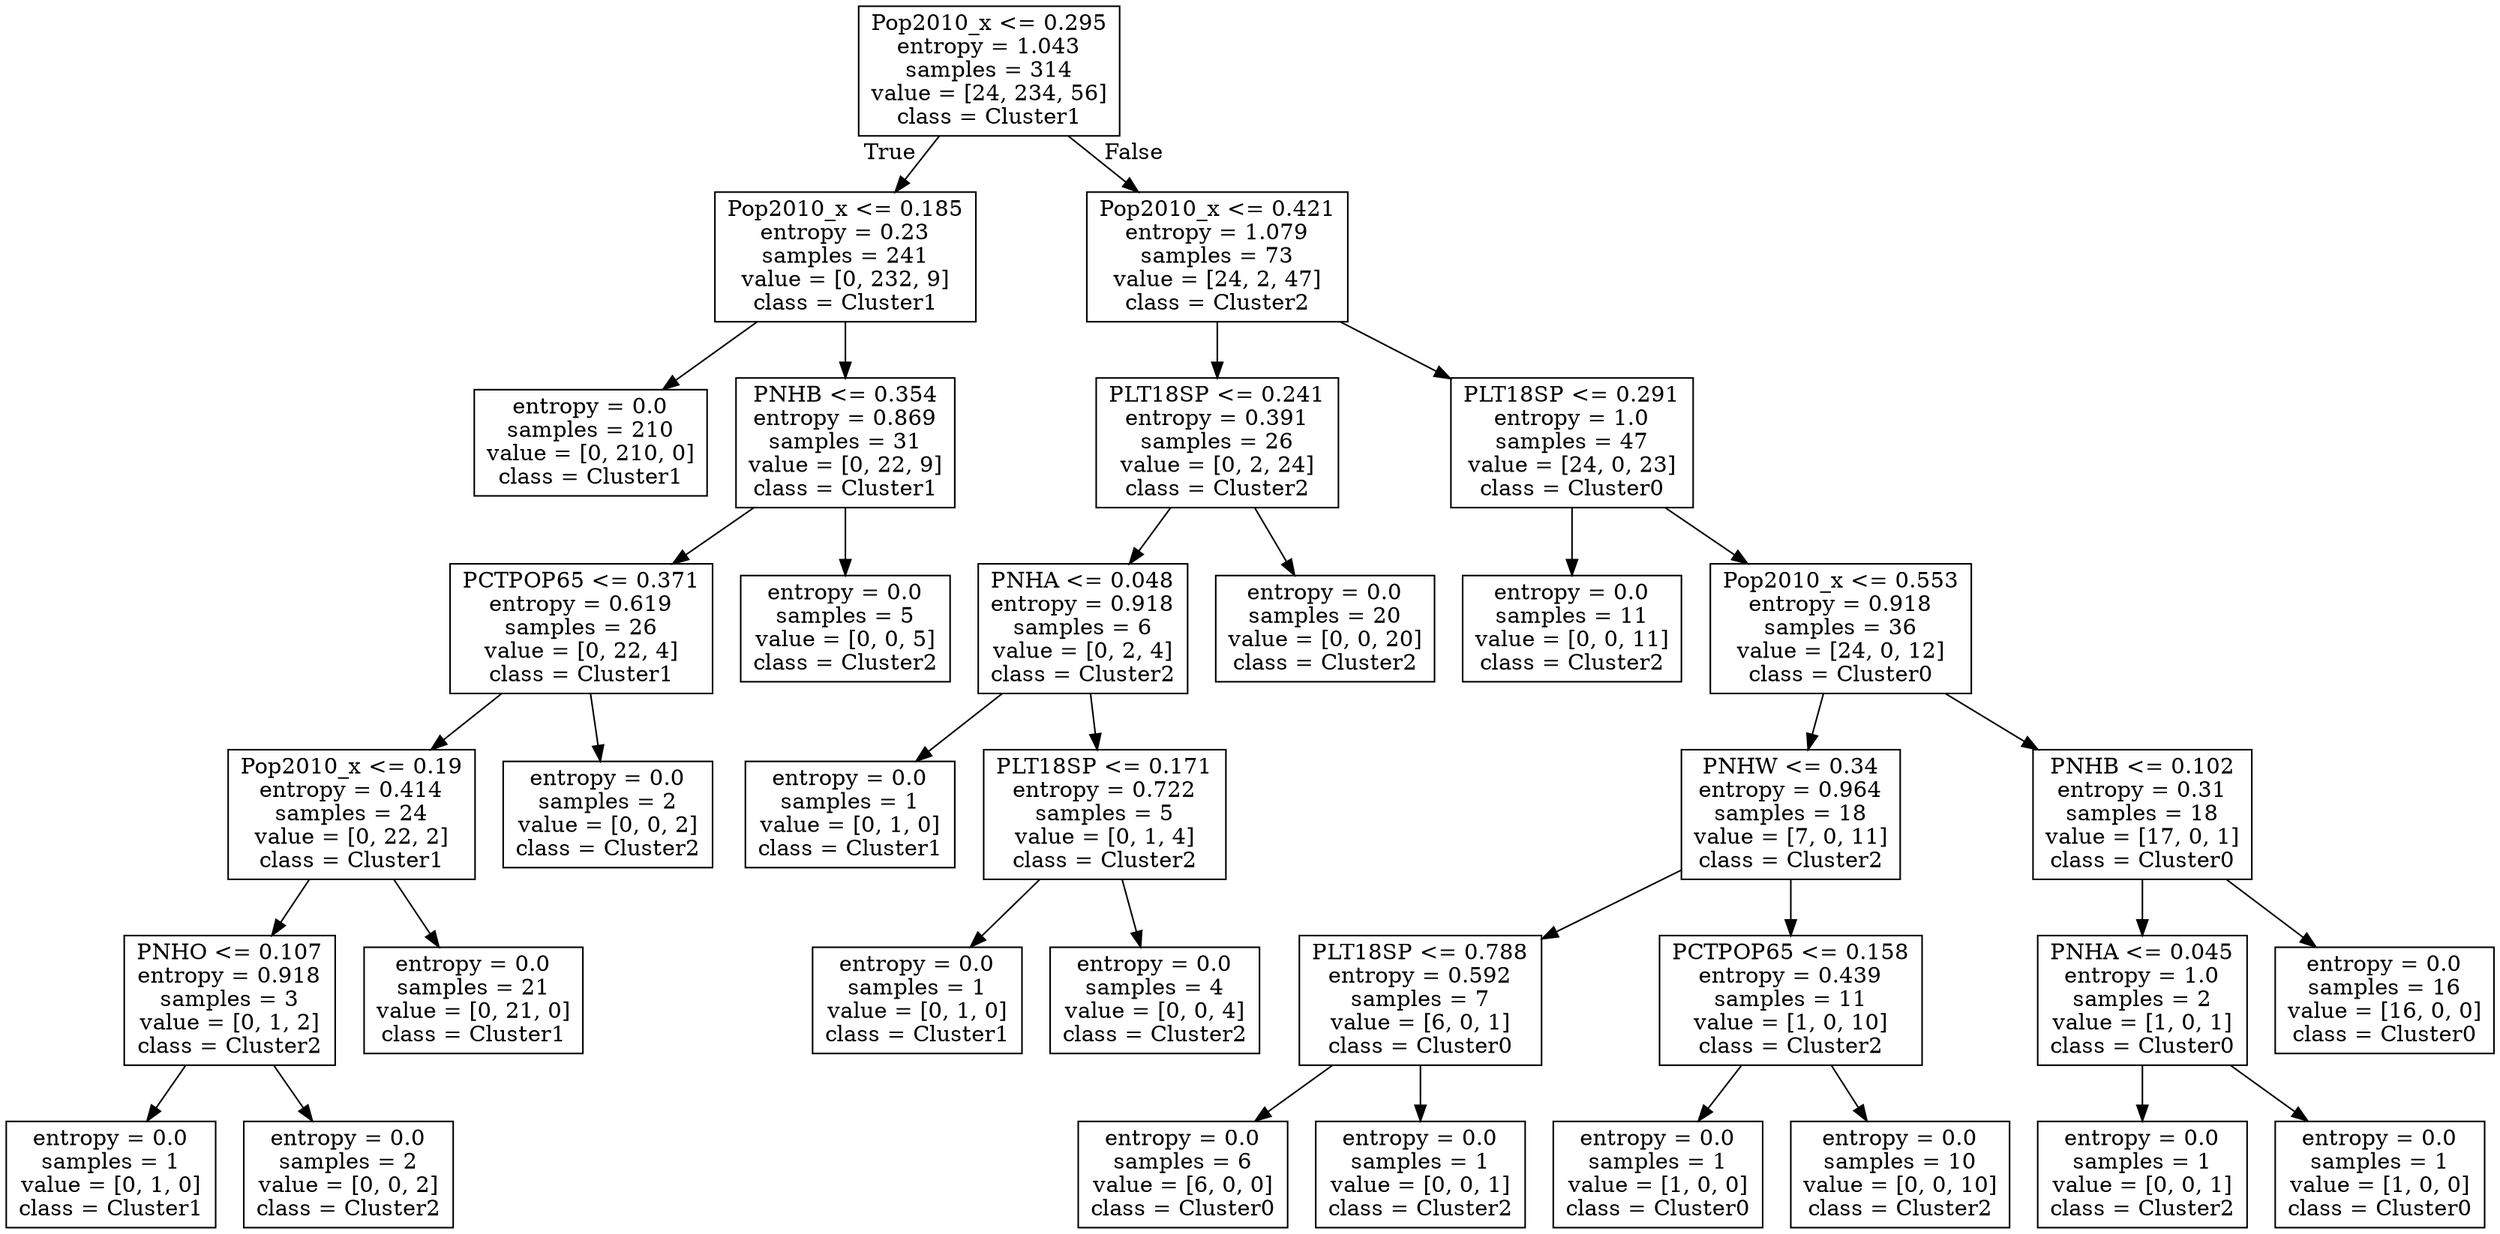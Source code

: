 digraph Tree {
node [shape=box] ;
0 [label="Pop2010_x <= 0.295\nentropy = 1.043\nsamples = 314\nvalue = [24, 234, 56]\nclass = Cluster1"] ;
1 [label="Pop2010_x <= 0.185\nentropy = 0.23\nsamples = 241\nvalue = [0, 232, 9]\nclass = Cluster1"] ;
0 -> 1 [labeldistance=2.5, labelangle=45, headlabel="True"] ;
2 [label="entropy = 0.0\nsamples = 210\nvalue = [0, 210, 0]\nclass = Cluster1"] ;
1 -> 2 ;
3 [label="PNHB <= 0.354\nentropy = 0.869\nsamples = 31\nvalue = [0, 22, 9]\nclass = Cluster1"] ;
1 -> 3 ;
4 [label="PCTPOP65 <= 0.371\nentropy = 0.619\nsamples = 26\nvalue = [0, 22, 4]\nclass = Cluster1"] ;
3 -> 4 ;
5 [label="Pop2010_x <= 0.19\nentropy = 0.414\nsamples = 24\nvalue = [0, 22, 2]\nclass = Cluster1"] ;
4 -> 5 ;
6 [label="PNHO <= 0.107\nentropy = 0.918\nsamples = 3\nvalue = [0, 1, 2]\nclass = Cluster2"] ;
5 -> 6 ;
7 [label="entropy = 0.0\nsamples = 1\nvalue = [0, 1, 0]\nclass = Cluster1"] ;
6 -> 7 ;
8 [label="entropy = 0.0\nsamples = 2\nvalue = [0, 0, 2]\nclass = Cluster2"] ;
6 -> 8 ;
9 [label="entropy = 0.0\nsamples = 21\nvalue = [0, 21, 0]\nclass = Cluster1"] ;
5 -> 9 ;
10 [label="entropy = 0.0\nsamples = 2\nvalue = [0, 0, 2]\nclass = Cluster2"] ;
4 -> 10 ;
11 [label="entropy = 0.0\nsamples = 5\nvalue = [0, 0, 5]\nclass = Cluster2"] ;
3 -> 11 ;
12 [label="Pop2010_x <= 0.421\nentropy = 1.079\nsamples = 73\nvalue = [24, 2, 47]\nclass = Cluster2"] ;
0 -> 12 [labeldistance=2.5, labelangle=-45, headlabel="False"] ;
13 [label="PLT18SP <= 0.241\nentropy = 0.391\nsamples = 26\nvalue = [0, 2, 24]\nclass = Cluster2"] ;
12 -> 13 ;
14 [label="PNHA <= 0.048\nentropy = 0.918\nsamples = 6\nvalue = [0, 2, 4]\nclass = Cluster2"] ;
13 -> 14 ;
15 [label="entropy = 0.0\nsamples = 1\nvalue = [0, 1, 0]\nclass = Cluster1"] ;
14 -> 15 ;
16 [label="PLT18SP <= 0.171\nentropy = 0.722\nsamples = 5\nvalue = [0, 1, 4]\nclass = Cluster2"] ;
14 -> 16 ;
17 [label="entropy = 0.0\nsamples = 1\nvalue = [0, 1, 0]\nclass = Cluster1"] ;
16 -> 17 ;
18 [label="entropy = 0.0\nsamples = 4\nvalue = [0, 0, 4]\nclass = Cluster2"] ;
16 -> 18 ;
19 [label="entropy = 0.0\nsamples = 20\nvalue = [0, 0, 20]\nclass = Cluster2"] ;
13 -> 19 ;
20 [label="PLT18SP <= 0.291\nentropy = 1.0\nsamples = 47\nvalue = [24, 0, 23]\nclass = Cluster0"] ;
12 -> 20 ;
21 [label="entropy = 0.0\nsamples = 11\nvalue = [0, 0, 11]\nclass = Cluster2"] ;
20 -> 21 ;
22 [label="Pop2010_x <= 0.553\nentropy = 0.918\nsamples = 36\nvalue = [24, 0, 12]\nclass = Cluster0"] ;
20 -> 22 ;
23 [label="PNHW <= 0.34\nentropy = 0.964\nsamples = 18\nvalue = [7, 0, 11]\nclass = Cluster2"] ;
22 -> 23 ;
24 [label="PLT18SP <= 0.788\nentropy = 0.592\nsamples = 7\nvalue = [6, 0, 1]\nclass = Cluster0"] ;
23 -> 24 ;
25 [label="entropy = 0.0\nsamples = 6\nvalue = [6, 0, 0]\nclass = Cluster0"] ;
24 -> 25 ;
26 [label="entropy = 0.0\nsamples = 1\nvalue = [0, 0, 1]\nclass = Cluster2"] ;
24 -> 26 ;
27 [label="PCTPOP65 <= 0.158\nentropy = 0.439\nsamples = 11\nvalue = [1, 0, 10]\nclass = Cluster2"] ;
23 -> 27 ;
28 [label="entropy = 0.0\nsamples = 1\nvalue = [1, 0, 0]\nclass = Cluster0"] ;
27 -> 28 ;
29 [label="entropy = 0.0\nsamples = 10\nvalue = [0, 0, 10]\nclass = Cluster2"] ;
27 -> 29 ;
30 [label="PNHB <= 0.102\nentropy = 0.31\nsamples = 18\nvalue = [17, 0, 1]\nclass = Cluster0"] ;
22 -> 30 ;
31 [label="PNHA <= 0.045\nentropy = 1.0\nsamples = 2\nvalue = [1, 0, 1]\nclass = Cluster0"] ;
30 -> 31 ;
32 [label="entropy = 0.0\nsamples = 1\nvalue = [0, 0, 1]\nclass = Cluster2"] ;
31 -> 32 ;
33 [label="entropy = 0.0\nsamples = 1\nvalue = [1, 0, 0]\nclass = Cluster0"] ;
31 -> 33 ;
34 [label="entropy = 0.0\nsamples = 16\nvalue = [16, 0, 0]\nclass = Cluster0"] ;
30 -> 34 ;
}